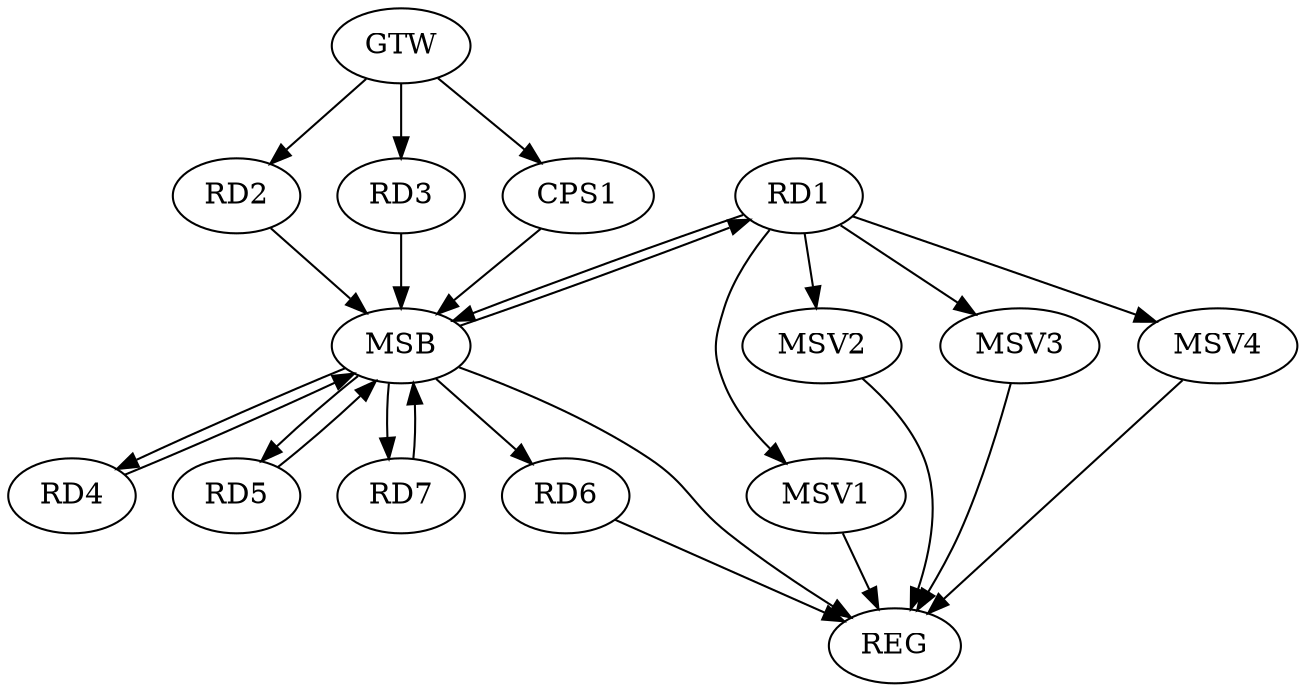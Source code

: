 strict digraph G {
  RD1 [ label="RD1" ];
  RD2 [ label="RD2" ];
  RD3 [ label="RD3" ];
  RD4 [ label="RD4" ];
  RD5 [ label="RD5" ];
  RD6 [ label="RD6" ];
  RD7 [ label="RD7" ];
  CPS1 [ label="CPS1" ];
  GTW [ label="GTW" ];
  REG [ label="REG" ];
  MSB [ label="MSB" ];
  MSV1 [ label="MSV1" ];
  MSV2 [ label="MSV2" ];
  MSV3 [ label="MSV3" ];
  MSV4 [ label="MSV4" ];
  GTW -> RD2;
  GTW -> RD3;
  GTW -> CPS1;
  RD6 -> REG;
  RD1 -> MSB;
  MSB -> REG;
  RD2 -> MSB;
  MSB -> RD5;
  RD3 -> MSB;
  MSB -> RD6;
  RD4 -> MSB;
  RD5 -> MSB;
  RD7 -> MSB;
  CPS1 -> MSB;
  MSB -> RD1;
  MSB -> RD4;
  MSB -> RD7;
  RD1 -> MSV1;
  MSV1 -> REG;
  RD1 -> MSV2;
  MSV2 -> REG;
  RD1 -> MSV3;
  MSV3 -> REG;
  RD1 -> MSV4;
  MSV4 -> REG;
}
